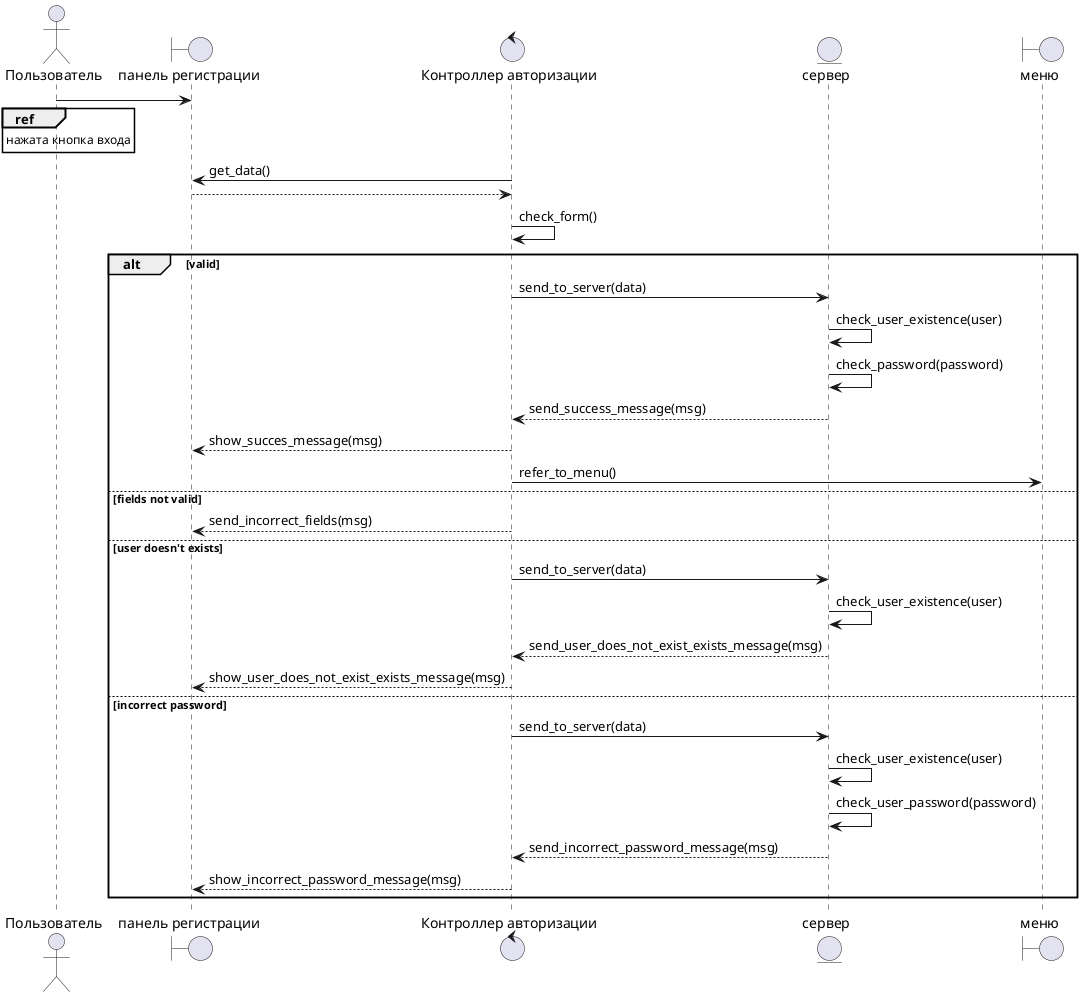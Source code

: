 @startuml
actor Пользователь as player

boundary "панель регистрации" as panel
control "Контроллер авторизации" as auth
entity "сервер" as server
boundary "меню" as menu

player -> panel

ref over player : нажата кнопка входа

panel <- auth : get_data()
panel --> auth
auth -> auth : check_form()

alt valid
   auth -> server : send_to_server(data)
   server -> server : check_user_existence(user)
   server -> server : check_password(password)
   server --> auth : send_success_message(msg)
   auth --> panel : show_succes_message(msg)
   auth -> menu : refer_to_menu()

   else fields not valid
   auth --> panel : send_incorrect_fields(msg)
   
   else user doesn't exists

   auth -> server : send_to_server(data)
   server -> server : check_user_existence(user)
   server --> auth : send_user_does_not_exist_exists_message(msg)
   auth --> panel : show_user_does_not_exist_exists_message(msg)

   else incorrect password

   auth -> server : send_to_server(data)
   server -> server : check_user_existence(user)
   server -> server : check_user_password(password)
   server --> auth : send_incorrect_password_message(msg)
   auth --> panel : show_incorrect_password_message(msg)
   
end
@enduml 